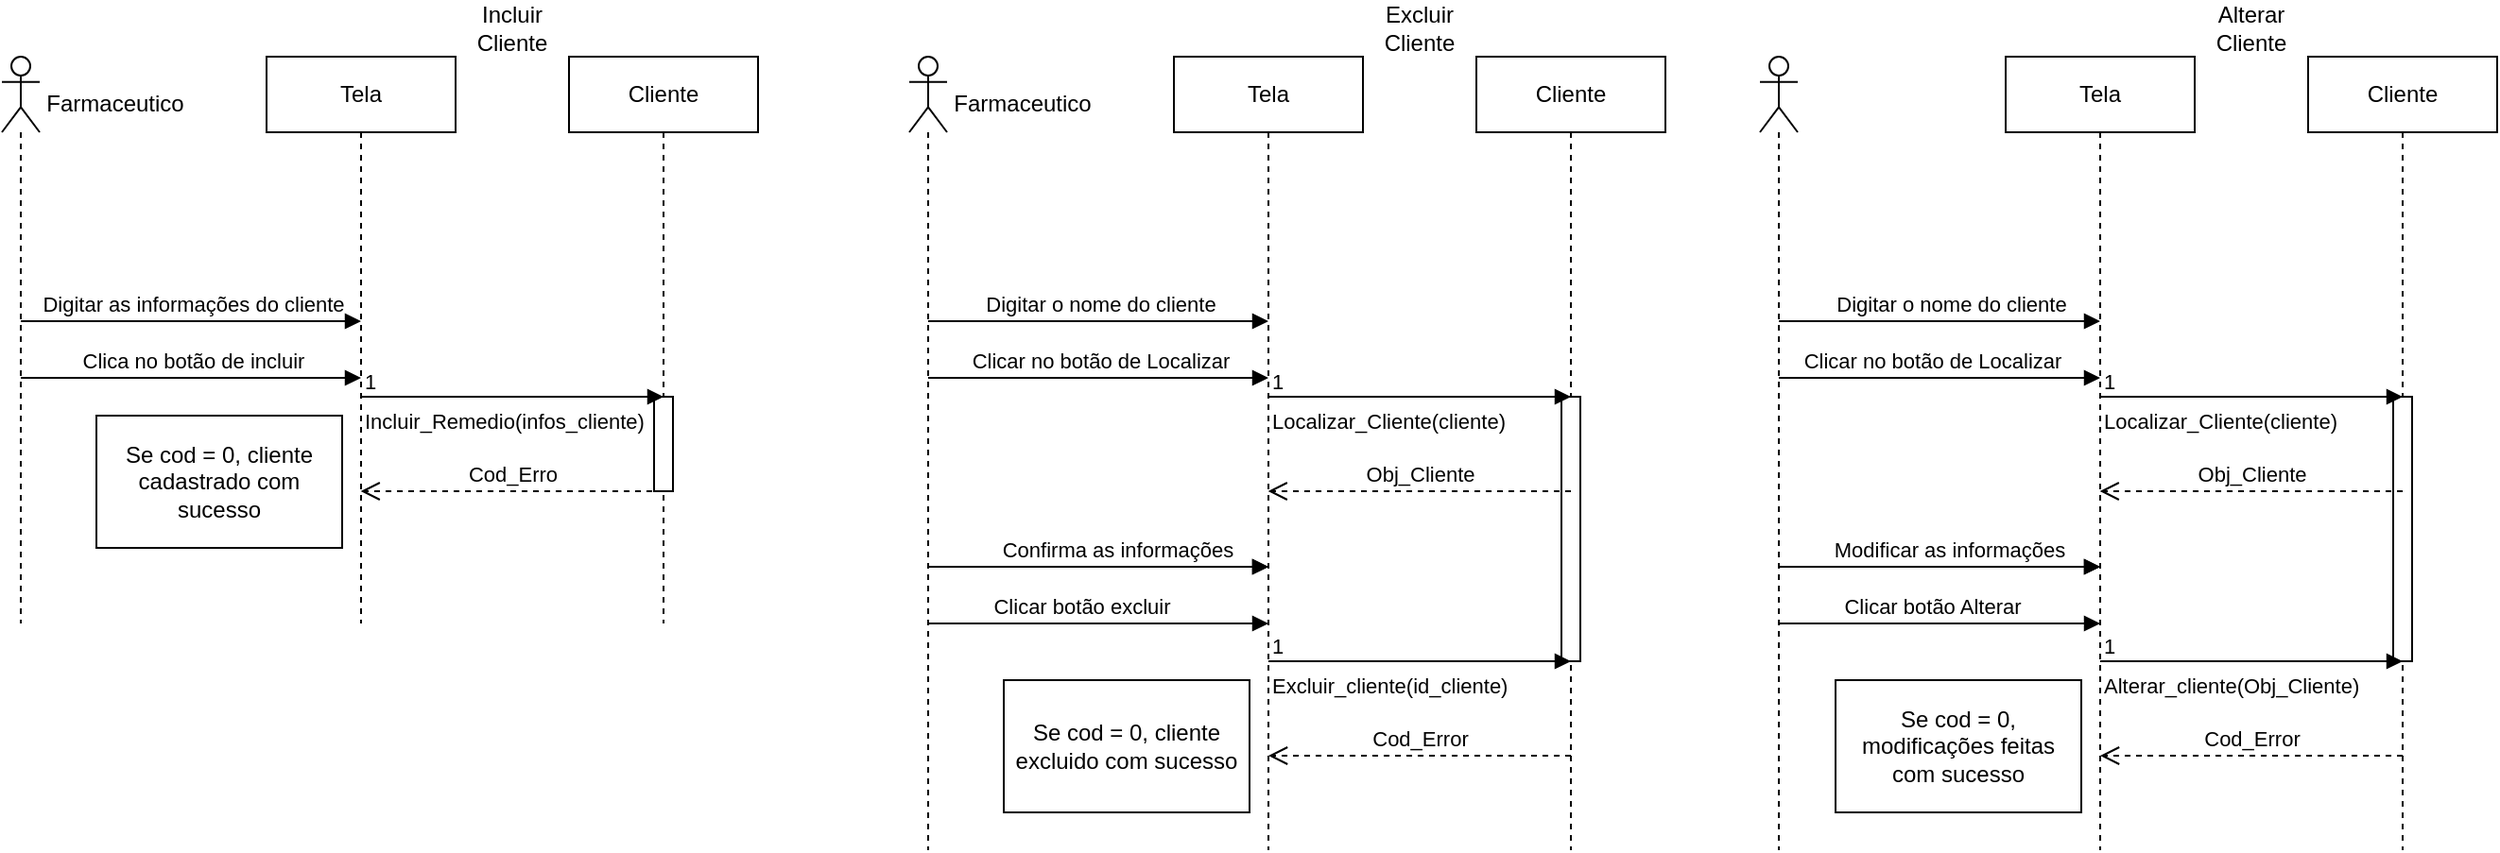<mxfile version="24.4.7" type="github">
  <diagram name="Page-1" id="2YBvvXClWsGukQMizWep">
    <mxGraphModel dx="2072" dy="686" grid="1" gridSize="10" guides="1" tooltips="1" connect="1" arrows="1" fold="1" page="1" pageScale="1" pageWidth="850" pageHeight="1100" math="0" shadow="0">
      <root>
        <mxCell id="0" />
        <mxCell id="1" parent="0" />
        <mxCell id="yqqaPsq8hFdaYXj929-_-2" value="Tela" style="shape=umlLifeline;perimeter=lifelinePerimeter;whiteSpace=wrap;html=1;container=1;dropTarget=0;collapsible=0;recursiveResize=0;outlineConnect=0;portConstraint=eastwest;newEdgeStyle={&quot;curved&quot;:0,&quot;rounded&quot;:0};" vertex="1" parent="1">
          <mxGeometry x="-190" y="30" width="100" height="300" as="geometry" />
        </mxCell>
        <mxCell id="yqqaPsq8hFdaYXj929-_-3" value="Cliente" style="shape=umlLifeline;perimeter=lifelinePerimeter;whiteSpace=wrap;html=1;container=1;dropTarget=0;collapsible=0;recursiveResize=0;outlineConnect=0;portConstraint=eastwest;newEdgeStyle={&quot;curved&quot;:0,&quot;rounded&quot;:0};" vertex="1" parent="1">
          <mxGeometry x="-30" y="30" width="100" height="300" as="geometry" />
        </mxCell>
        <mxCell id="yqqaPsq8hFdaYXj929-_-9" value="" style="html=1;points=[[0,0,0,0,5],[0,1,0,0,-5],[1,0,0,0,5],[1,1,0,0,-5]];perimeter=orthogonalPerimeter;outlineConnect=0;targetShapes=umlLifeline;portConstraint=eastwest;newEdgeStyle={&quot;curved&quot;:0,&quot;rounded&quot;:0};" vertex="1" parent="yqqaPsq8hFdaYXj929-_-3">
          <mxGeometry x="45" y="180" width="10" height="50" as="geometry" />
        </mxCell>
        <mxCell id="yqqaPsq8hFdaYXj929-_-5" value="Digitar as informações do cliente" style="html=1;verticalAlign=bottom;endArrow=block;curved=0;rounded=0;" edge="1" parent="1" source="yqqaPsq8hFdaYXj929-_-50">
          <mxGeometry x="0.004" width="80" relative="1" as="geometry">
            <mxPoint x="-220" y="170" as="sourcePoint" />
            <mxPoint x="-140" y="170" as="targetPoint" />
            <mxPoint as="offset" />
          </mxGeometry>
        </mxCell>
        <mxCell id="yqqaPsq8hFdaYXj929-_-6" value="Clica no botão de incluir" style="html=1;verticalAlign=bottom;endArrow=block;curved=0;rounded=0;" edge="1" parent="1" source="yqqaPsq8hFdaYXj929-_-50">
          <mxGeometry x="0.004" width="80" relative="1" as="geometry">
            <mxPoint x="-220" y="200" as="sourcePoint" />
            <mxPoint x="-140" y="200" as="targetPoint" />
            <mxPoint as="offset" />
          </mxGeometry>
        </mxCell>
        <mxCell id="yqqaPsq8hFdaYXj929-_-7" value="Incluir_Remedio(infos_cliente)" style="endArrow=block;endFill=1;html=1;edgeStyle=orthogonalEdgeStyle;align=left;verticalAlign=top;rounded=0;" edge="1" parent="1">
          <mxGeometry x="-1" relative="1" as="geometry">
            <mxPoint x="-140" y="210" as="sourcePoint" />
            <mxPoint x="20" y="210" as="targetPoint" />
          </mxGeometry>
        </mxCell>
        <mxCell id="yqqaPsq8hFdaYXj929-_-8" value="1" style="edgeLabel;resizable=0;html=1;align=left;verticalAlign=bottom;" connectable="0" vertex="1" parent="yqqaPsq8hFdaYXj929-_-7">
          <mxGeometry x="-1" relative="1" as="geometry" />
        </mxCell>
        <mxCell id="yqqaPsq8hFdaYXj929-_-10" value="Cod_Erro" style="html=1;verticalAlign=bottom;endArrow=open;dashed=1;endSize=8;curved=0;rounded=0;" edge="1" parent="1">
          <mxGeometry relative="1" as="geometry">
            <mxPoint x="20" y="260" as="sourcePoint" />
            <mxPoint x="-140.19" y="260" as="targetPoint" />
            <Array as="points">
              <mxPoint x="-60" y="260" />
            </Array>
          </mxGeometry>
        </mxCell>
        <mxCell id="yqqaPsq8hFdaYXj929-_-12" value="Se cod = 0, cliente cadastrado com sucesso" style="html=1;whiteSpace=wrap;" vertex="1" parent="1">
          <mxGeometry x="-280" y="220" width="130" height="70" as="geometry" />
        </mxCell>
        <mxCell id="yqqaPsq8hFdaYXj929-_-13" value="Incluir Cliente" style="text;html=1;align=center;verticalAlign=middle;whiteSpace=wrap;rounded=0;" vertex="1" parent="1">
          <mxGeometry x="-90" width="60" height="30" as="geometry" />
        </mxCell>
        <mxCell id="yqqaPsq8hFdaYXj929-_-15" value="Tela" style="shape=umlLifeline;perimeter=lifelinePerimeter;whiteSpace=wrap;html=1;container=1;dropTarget=0;collapsible=0;recursiveResize=0;outlineConnect=0;portConstraint=eastwest;newEdgeStyle={&quot;curved&quot;:0,&quot;rounded&quot;:0};" vertex="1" parent="1">
          <mxGeometry x="290" y="30" width="100" height="420" as="geometry" />
        </mxCell>
        <mxCell id="yqqaPsq8hFdaYXj929-_-16" value="Cliente" style="shape=umlLifeline;perimeter=lifelinePerimeter;whiteSpace=wrap;html=1;container=1;dropTarget=0;collapsible=0;recursiveResize=0;outlineConnect=0;portConstraint=eastwest;newEdgeStyle={&quot;curved&quot;:0,&quot;rounded&quot;:0};" vertex="1" parent="1">
          <mxGeometry x="450" y="30" width="100" height="420" as="geometry" />
        </mxCell>
        <mxCell id="yqqaPsq8hFdaYXj929-_-17" value="" style="html=1;points=[[0,0,0,0,5],[0,1,0,0,-5],[1,0,0,0,5],[1,1,0,0,-5]];perimeter=orthogonalPerimeter;outlineConnect=0;targetShapes=umlLifeline;portConstraint=eastwest;newEdgeStyle={&quot;curved&quot;:0,&quot;rounded&quot;:0};" vertex="1" parent="yqqaPsq8hFdaYXj929-_-16">
          <mxGeometry x="45" y="180" width="10" height="140" as="geometry" />
        </mxCell>
        <mxCell id="yqqaPsq8hFdaYXj929-_-18" value="Digitar o nome do cliente" style="html=1;verticalAlign=bottom;endArrow=block;curved=0;rounded=0;" edge="1" parent="1" source="yqqaPsq8hFdaYXj929-_-51">
          <mxGeometry x="0.004" width="80" relative="1" as="geometry">
            <mxPoint x="260" y="170" as="sourcePoint" />
            <mxPoint x="340" y="170" as="targetPoint" />
            <mxPoint as="offset" />
          </mxGeometry>
        </mxCell>
        <mxCell id="yqqaPsq8hFdaYXj929-_-19" value="Clicar no botão de Localizar" style="html=1;verticalAlign=bottom;endArrow=block;curved=0;rounded=0;" edge="1" parent="1" source="yqqaPsq8hFdaYXj929-_-51">
          <mxGeometry x="0.004" width="80" relative="1" as="geometry">
            <mxPoint x="260" y="200" as="sourcePoint" />
            <mxPoint x="340" y="200" as="targetPoint" />
            <mxPoint as="offset" />
          </mxGeometry>
        </mxCell>
        <mxCell id="yqqaPsq8hFdaYXj929-_-20" value="Localizar_Cliente(cliente)" style="endArrow=block;endFill=1;html=1;edgeStyle=orthogonalEdgeStyle;align=left;verticalAlign=top;rounded=0;" edge="1" parent="1">
          <mxGeometry x="-1" relative="1" as="geometry">
            <mxPoint x="340" y="210" as="sourcePoint" />
            <mxPoint x="500" y="210" as="targetPoint" />
          </mxGeometry>
        </mxCell>
        <mxCell id="yqqaPsq8hFdaYXj929-_-21" value="1" style="edgeLabel;resizable=0;html=1;align=left;verticalAlign=bottom;" connectable="0" vertex="1" parent="yqqaPsq8hFdaYXj929-_-20">
          <mxGeometry x="-1" relative="1" as="geometry" />
        </mxCell>
        <mxCell id="yqqaPsq8hFdaYXj929-_-22" value="Obj_Cliente" style="html=1;verticalAlign=bottom;endArrow=open;dashed=1;endSize=8;curved=0;rounded=0;" edge="1" parent="1">
          <mxGeometry relative="1" as="geometry">
            <mxPoint x="500" y="260" as="sourcePoint" />
            <mxPoint x="339.81" y="260" as="targetPoint" />
            <Array as="points" />
          </mxGeometry>
        </mxCell>
        <mxCell id="yqqaPsq8hFdaYXj929-_-24" value="Excluir Cliente" style="text;html=1;align=center;verticalAlign=middle;whiteSpace=wrap;rounded=0;" vertex="1" parent="1">
          <mxGeometry x="390" width="60" height="30" as="geometry" />
        </mxCell>
        <mxCell id="yqqaPsq8hFdaYXj929-_-26" value="Confirma as informações" style="html=1;verticalAlign=bottom;endArrow=block;curved=0;rounded=0;" edge="1" parent="1">
          <mxGeometry x="-1" width="80" relative="1" as="geometry">
            <mxPoint x="260" y="300" as="sourcePoint" />
            <mxPoint x="340" y="300" as="targetPoint" />
            <mxPoint as="offset" />
          </mxGeometry>
        </mxCell>
        <mxCell id="yqqaPsq8hFdaYXj929-_-27" value="Clicar botão excluir" style="html=1;verticalAlign=bottom;endArrow=block;curved=0;rounded=0;" edge="1" parent="1" source="yqqaPsq8hFdaYXj929-_-51">
          <mxGeometry x="-0.107" width="80" relative="1" as="geometry">
            <mxPoint x="260" y="330" as="sourcePoint" />
            <mxPoint x="340" y="330" as="targetPoint" />
            <mxPoint as="offset" />
          </mxGeometry>
        </mxCell>
        <mxCell id="yqqaPsq8hFdaYXj929-_-28" value="" style="html=1;verticalAlign=bottom;endArrow=block;curved=0;rounded=0;" edge="1" parent="1" source="yqqaPsq8hFdaYXj929-_-51">
          <mxGeometry x="-1" y="40" width="80" relative="1" as="geometry">
            <mxPoint x="260" y="300" as="sourcePoint" />
            <mxPoint x="340" y="300" as="targetPoint" />
            <mxPoint as="offset" />
          </mxGeometry>
        </mxCell>
        <mxCell id="yqqaPsq8hFdaYXj929-_-29" value="Excluir_cliente(id_cliente)" style="endArrow=block;endFill=1;html=1;edgeStyle=orthogonalEdgeStyle;align=left;verticalAlign=top;rounded=0;" edge="1" parent="1">
          <mxGeometry x="-1" relative="1" as="geometry">
            <mxPoint x="340" y="350" as="sourcePoint" />
            <mxPoint x="500" y="350" as="targetPoint" />
          </mxGeometry>
        </mxCell>
        <mxCell id="yqqaPsq8hFdaYXj929-_-30" value="1" style="edgeLabel;resizable=0;html=1;align=left;verticalAlign=bottom;" connectable="0" vertex="1" parent="yqqaPsq8hFdaYXj929-_-29">
          <mxGeometry x="-1" relative="1" as="geometry" />
        </mxCell>
        <mxCell id="yqqaPsq8hFdaYXj929-_-31" value="Cod_Error" style="html=1;verticalAlign=bottom;endArrow=open;dashed=1;endSize=8;curved=0;rounded=0;" edge="1" parent="1" target="yqqaPsq8hFdaYXj929-_-15">
          <mxGeometry relative="1" as="geometry">
            <mxPoint x="500" y="400" as="sourcePoint" />
            <mxPoint x="420" y="400" as="targetPoint" />
          </mxGeometry>
        </mxCell>
        <mxCell id="yqqaPsq8hFdaYXj929-_-32" value="Se cod = 0, cliente excluido com sucesso" style="html=1;whiteSpace=wrap;" vertex="1" parent="1">
          <mxGeometry x="200" y="360" width="130" height="70" as="geometry" />
        </mxCell>
        <mxCell id="yqqaPsq8hFdaYXj929-_-34" value="Tela" style="shape=umlLifeline;perimeter=lifelinePerimeter;whiteSpace=wrap;html=1;container=1;dropTarget=0;collapsible=0;recursiveResize=0;outlineConnect=0;portConstraint=eastwest;newEdgeStyle={&quot;curved&quot;:0,&quot;rounded&quot;:0};" vertex="1" parent="1">
          <mxGeometry x="730" y="30" width="100" height="420" as="geometry" />
        </mxCell>
        <mxCell id="yqqaPsq8hFdaYXj929-_-35" value="Cliente" style="shape=umlLifeline;perimeter=lifelinePerimeter;whiteSpace=wrap;html=1;container=1;dropTarget=0;collapsible=0;recursiveResize=0;outlineConnect=0;portConstraint=eastwest;newEdgeStyle={&quot;curved&quot;:0,&quot;rounded&quot;:0};" vertex="1" parent="1">
          <mxGeometry x="890" y="30" width="100" height="420" as="geometry" />
        </mxCell>
        <mxCell id="yqqaPsq8hFdaYXj929-_-36" value="" style="html=1;points=[[0,0,0,0,5],[0,1,0,0,-5],[1,0,0,0,5],[1,1,0,0,-5]];perimeter=orthogonalPerimeter;outlineConnect=0;targetShapes=umlLifeline;portConstraint=eastwest;newEdgeStyle={&quot;curved&quot;:0,&quot;rounded&quot;:0};" vertex="1" parent="yqqaPsq8hFdaYXj929-_-35">
          <mxGeometry x="45" y="180" width="10" height="140" as="geometry" />
        </mxCell>
        <mxCell id="yqqaPsq8hFdaYXj929-_-37" value="Digitar o nome do cliente" style="html=1;verticalAlign=bottom;endArrow=block;curved=0;rounded=0;" edge="1" parent="1" source="yqqaPsq8hFdaYXj929-_-54">
          <mxGeometry x="0.063" width="80" relative="1" as="geometry">
            <mxPoint x="700" y="170" as="sourcePoint" />
            <mxPoint x="780" y="170" as="targetPoint" />
            <mxPoint as="offset" />
          </mxGeometry>
        </mxCell>
        <mxCell id="yqqaPsq8hFdaYXj929-_-38" value="Clicar no botão de Localizar" style="html=1;verticalAlign=bottom;endArrow=block;curved=0;rounded=0;" edge="1" parent="1" source="yqqaPsq8hFdaYXj929-_-54">
          <mxGeometry x="-0.055" width="80" relative="1" as="geometry">
            <mxPoint x="700" y="200" as="sourcePoint" />
            <mxPoint x="780" y="200" as="targetPoint" />
            <mxPoint as="offset" />
          </mxGeometry>
        </mxCell>
        <mxCell id="yqqaPsq8hFdaYXj929-_-39" value="Localizar_Cliente(cliente)" style="endArrow=block;endFill=1;html=1;edgeStyle=orthogonalEdgeStyle;align=left;verticalAlign=top;rounded=0;" edge="1" parent="1">
          <mxGeometry x="-1" relative="1" as="geometry">
            <mxPoint x="780" y="210" as="sourcePoint" />
            <mxPoint x="940" y="210" as="targetPoint" />
          </mxGeometry>
        </mxCell>
        <mxCell id="yqqaPsq8hFdaYXj929-_-40" value="1" style="edgeLabel;resizable=0;html=1;align=left;verticalAlign=bottom;" connectable="0" vertex="1" parent="yqqaPsq8hFdaYXj929-_-39">
          <mxGeometry x="-1" relative="1" as="geometry" />
        </mxCell>
        <mxCell id="yqqaPsq8hFdaYXj929-_-41" value="Obj_Cliente" style="html=1;verticalAlign=bottom;endArrow=open;dashed=1;endSize=8;curved=0;rounded=0;" edge="1" parent="1">
          <mxGeometry relative="1" as="geometry">
            <mxPoint x="940" y="260" as="sourcePoint" />
            <mxPoint x="779.81" y="260" as="targetPoint" />
            <Array as="points" />
          </mxGeometry>
        </mxCell>
        <mxCell id="yqqaPsq8hFdaYXj929-_-42" value="Alterar Cliente" style="text;html=1;align=center;verticalAlign=middle;whiteSpace=wrap;rounded=0;" vertex="1" parent="1">
          <mxGeometry x="830" width="60" height="30" as="geometry" />
        </mxCell>
        <mxCell id="yqqaPsq8hFdaYXj929-_-43" value="Modificar as informações" style="html=1;verticalAlign=bottom;endArrow=block;curved=0;rounded=0;" edge="1" parent="1">
          <mxGeometry x="-1" width="80" relative="1" as="geometry">
            <mxPoint x="700" y="300" as="sourcePoint" />
            <mxPoint x="780" y="300" as="targetPoint" />
            <mxPoint as="offset" />
          </mxGeometry>
        </mxCell>
        <mxCell id="yqqaPsq8hFdaYXj929-_-44" value="Clicar botão Alterar" style="html=1;verticalAlign=bottom;endArrow=block;curved=0;rounded=0;" edge="1" parent="1" source="yqqaPsq8hFdaYXj929-_-54">
          <mxGeometry x="-0.055" width="80" relative="1" as="geometry">
            <mxPoint x="700" y="330" as="sourcePoint" />
            <mxPoint x="780" y="330" as="targetPoint" />
            <mxPoint as="offset" />
          </mxGeometry>
        </mxCell>
        <mxCell id="yqqaPsq8hFdaYXj929-_-45" value="" style="html=1;verticalAlign=bottom;endArrow=block;curved=0;rounded=0;" edge="1" parent="1" source="yqqaPsq8hFdaYXj929-_-54">
          <mxGeometry width="80" relative="1" as="geometry">
            <mxPoint x="700" y="300" as="sourcePoint" />
            <mxPoint x="780" y="300" as="targetPoint" />
          </mxGeometry>
        </mxCell>
        <mxCell id="yqqaPsq8hFdaYXj929-_-46" value="Alterar_cliente(Obj_Cliente)" style="endArrow=block;endFill=1;html=1;edgeStyle=orthogonalEdgeStyle;align=left;verticalAlign=top;rounded=0;" edge="1" parent="1">
          <mxGeometry x="-1" relative="1" as="geometry">
            <mxPoint x="780" y="350" as="sourcePoint" />
            <mxPoint x="940" y="350" as="targetPoint" />
          </mxGeometry>
        </mxCell>
        <mxCell id="yqqaPsq8hFdaYXj929-_-47" value="1" style="edgeLabel;resizable=0;html=1;align=left;verticalAlign=bottom;" connectable="0" vertex="1" parent="yqqaPsq8hFdaYXj929-_-46">
          <mxGeometry x="-1" relative="1" as="geometry" />
        </mxCell>
        <mxCell id="yqqaPsq8hFdaYXj929-_-48" value="Cod_Error" style="html=1;verticalAlign=bottom;endArrow=open;dashed=1;endSize=8;curved=0;rounded=0;" edge="1" parent="1" target="yqqaPsq8hFdaYXj929-_-34">
          <mxGeometry relative="1" as="geometry">
            <mxPoint x="940" y="400" as="sourcePoint" />
            <mxPoint x="860" y="400" as="targetPoint" />
          </mxGeometry>
        </mxCell>
        <mxCell id="yqqaPsq8hFdaYXj929-_-49" value="Se cod = 0, modificações feitas com sucesso" style="html=1;whiteSpace=wrap;" vertex="1" parent="1">
          <mxGeometry x="640" y="360" width="130" height="70" as="geometry" />
        </mxCell>
        <mxCell id="yqqaPsq8hFdaYXj929-_-50" value="" style="shape=umlLifeline;perimeter=lifelinePerimeter;whiteSpace=wrap;html=1;container=1;dropTarget=0;collapsible=0;recursiveResize=0;outlineConnect=0;portConstraint=eastwest;newEdgeStyle={&quot;curved&quot;:0,&quot;rounded&quot;:0};participant=umlActor;" vertex="1" parent="1">
          <mxGeometry x="-330" y="30" width="20" height="300" as="geometry" />
        </mxCell>
        <mxCell id="yqqaPsq8hFdaYXj929-_-51" value="" style="shape=umlLifeline;perimeter=lifelinePerimeter;whiteSpace=wrap;html=1;container=1;dropTarget=0;collapsible=0;recursiveResize=0;outlineConnect=0;portConstraint=eastwest;newEdgeStyle={&quot;curved&quot;:0,&quot;rounded&quot;:0};participant=umlActor;" vertex="1" parent="1">
          <mxGeometry x="150" y="30" width="20" height="420" as="geometry" />
        </mxCell>
        <mxCell id="yqqaPsq8hFdaYXj929-_-52" value="Farmaceutico" style="text;html=1;align=center;verticalAlign=middle;whiteSpace=wrap;rounded=0;" vertex="1" parent="1">
          <mxGeometry x="180" y="40" width="60" height="30" as="geometry" />
        </mxCell>
        <mxCell id="yqqaPsq8hFdaYXj929-_-53" value="Farmaceutico" style="text;html=1;align=center;verticalAlign=middle;whiteSpace=wrap;rounded=0;" vertex="1" parent="1">
          <mxGeometry x="-300" y="40" width="60" height="30" as="geometry" />
        </mxCell>
        <mxCell id="yqqaPsq8hFdaYXj929-_-54" value="" style="shape=umlLifeline;perimeter=lifelinePerimeter;whiteSpace=wrap;html=1;container=1;dropTarget=0;collapsible=0;recursiveResize=0;outlineConnect=0;portConstraint=eastwest;newEdgeStyle={&quot;curved&quot;:0,&quot;rounded&quot;:0};participant=umlActor;" vertex="1" parent="1">
          <mxGeometry x="600" y="30" width="20" height="420" as="geometry" />
        </mxCell>
      </root>
    </mxGraphModel>
  </diagram>
</mxfile>
